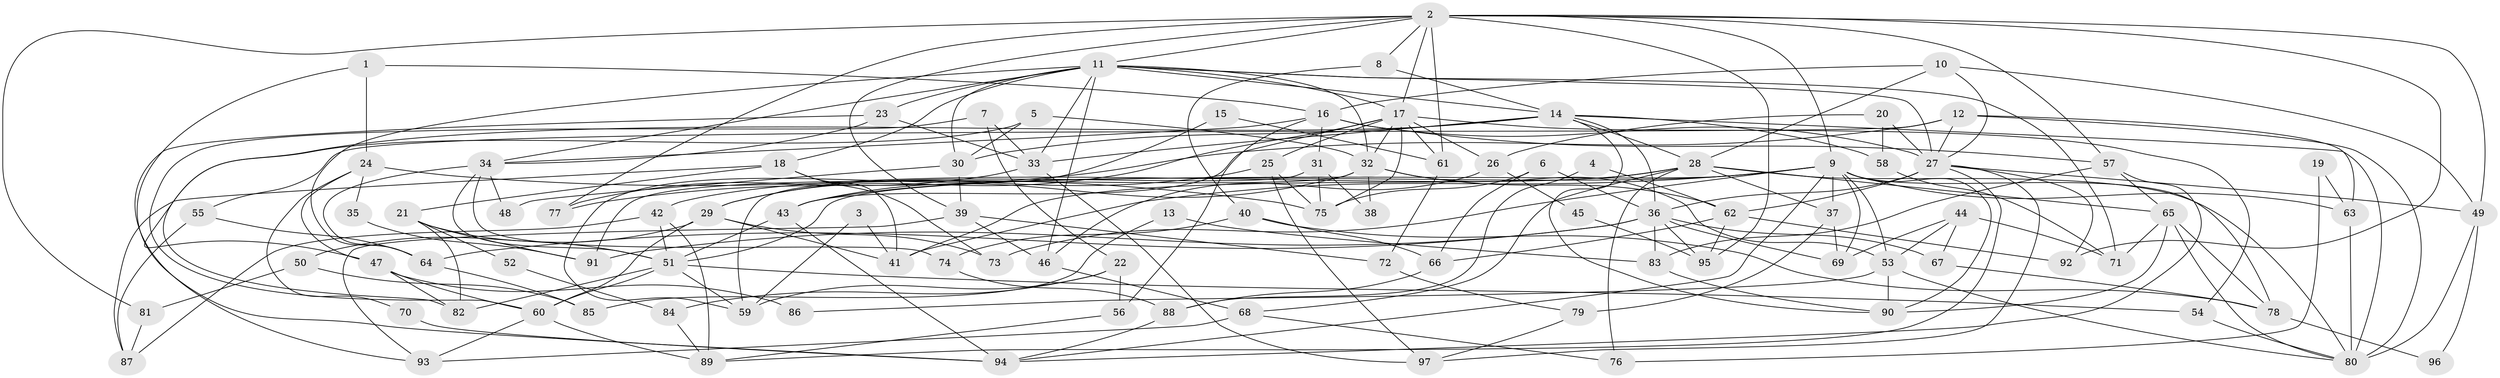 // original degree distribution, {3: 0.2536231884057971, 4: 0.2826086956521739, 2: 0.13043478260869565, 5: 0.21014492753623187, 8: 0.021739130434782608, 6: 0.08695652173913043, 7: 0.014492753623188406}
// Generated by graph-tools (version 1.1) at 2025/51/03/04/25 22:51:17]
// undirected, 97 vertices, 222 edges
graph export_dot {
  node [color=gray90,style=filled];
  1;
  2;
  3;
  4;
  5;
  6;
  7;
  8;
  9;
  10;
  11;
  12;
  13;
  14;
  15;
  16;
  17;
  18;
  19;
  20;
  21;
  22;
  23;
  24;
  25;
  26;
  27;
  28;
  29;
  30;
  31;
  32;
  33;
  34;
  35;
  36;
  37;
  38;
  39;
  40;
  41;
  42;
  43;
  44;
  45;
  46;
  47;
  48;
  49;
  50;
  51;
  52;
  53;
  54;
  55;
  56;
  57;
  58;
  59;
  60;
  61;
  62;
  63;
  64;
  65;
  66;
  67;
  68;
  69;
  70;
  71;
  72;
  73;
  74;
  75;
  76;
  77;
  78;
  79;
  80;
  81;
  82;
  83;
  84;
  85;
  86;
  87;
  88;
  89;
  90;
  91;
  92;
  93;
  94;
  95;
  96;
  97;
  1 -- 16 [weight=1.0];
  1 -- 24 [weight=1.0];
  1 -- 94 [weight=1.0];
  2 -- 8 [weight=1.0];
  2 -- 9 [weight=1.0];
  2 -- 11 [weight=1.0];
  2 -- 17 [weight=1.0];
  2 -- 39 [weight=1.0];
  2 -- 49 [weight=1.0];
  2 -- 57 [weight=1.0];
  2 -- 61 [weight=1.0];
  2 -- 77 [weight=1.0];
  2 -- 81 [weight=1.0];
  2 -- 92 [weight=1.0];
  2 -- 95 [weight=1.0];
  3 -- 41 [weight=1.0];
  3 -- 59 [weight=1.0];
  4 -- 62 [weight=1.0];
  4 -- 88 [weight=1.0];
  5 -- 30 [weight=1.0];
  5 -- 32 [weight=1.0];
  5 -- 47 [weight=1.0];
  6 -- 36 [weight=1.0];
  6 -- 66 [weight=1.0];
  6 -- 75 [weight=1.0];
  7 -- 22 [weight=1.0];
  7 -- 33 [weight=1.0];
  7 -- 60 [weight=1.0];
  8 -- 14 [weight=1.0];
  8 -- 40 [weight=1.0];
  9 -- 37 [weight=1.0];
  9 -- 41 [weight=1.0];
  9 -- 43 [weight=1.0];
  9 -- 51 [weight=1.0];
  9 -- 53 [weight=1.0];
  9 -- 63 [weight=3.0];
  9 -- 69 [weight=2.0];
  9 -- 73 [weight=1.0];
  9 -- 78 [weight=2.0];
  9 -- 90 [weight=1.0];
  9 -- 94 [weight=1.0];
  10 -- 16 [weight=1.0];
  10 -- 27 [weight=1.0];
  10 -- 28 [weight=1.0];
  10 -- 49 [weight=1.0];
  11 -- 14 [weight=1.0];
  11 -- 17 [weight=1.0];
  11 -- 18 [weight=1.0];
  11 -- 23 [weight=2.0];
  11 -- 27 [weight=2.0];
  11 -- 30 [weight=1.0];
  11 -- 32 [weight=1.0];
  11 -- 33 [weight=1.0];
  11 -- 34 [weight=1.0];
  11 -- 46 [weight=1.0];
  11 -- 64 [weight=1.0];
  11 -- 71 [weight=1.0];
  12 -- 27 [weight=1.0];
  12 -- 55 [weight=1.0];
  12 -- 63 [weight=1.0];
  12 -- 77 [weight=1.0];
  12 -- 80 [weight=1.0];
  13 -- 83 [weight=1.0];
  13 -- 85 [weight=1.0];
  14 -- 28 [weight=1.0];
  14 -- 30 [weight=1.0];
  14 -- 33 [weight=1.0];
  14 -- 36 [weight=1.0];
  14 -- 58 [weight=1.0];
  14 -- 80 [weight=1.0];
  14 -- 82 [weight=1.0];
  14 -- 90 [weight=1.0];
  15 -- 59 [weight=1.0];
  15 -- 61 [weight=1.0];
  16 -- 27 [weight=3.0];
  16 -- 31 [weight=1.0];
  16 -- 34 [weight=1.0];
  16 -- 56 [weight=1.0];
  16 -- 57 [weight=1.0];
  17 -- 25 [weight=1.0];
  17 -- 26 [weight=1.0];
  17 -- 29 [weight=2.0];
  17 -- 32 [weight=1.0];
  17 -- 43 [weight=1.0];
  17 -- 54 [weight=1.0];
  17 -- 61 [weight=1.0];
  17 -- 75 [weight=1.0];
  18 -- 21 [weight=1.0];
  18 -- 41 [weight=1.0];
  18 -- 73 [weight=1.0];
  18 -- 87 [weight=1.0];
  19 -- 63 [weight=1.0];
  19 -- 76 [weight=1.0];
  20 -- 26 [weight=1.0];
  20 -- 27 [weight=2.0];
  20 -- 58 [weight=1.0];
  21 -- 51 [weight=1.0];
  21 -- 52 [weight=1.0];
  21 -- 82 [weight=1.0];
  21 -- 91 [weight=1.0];
  22 -- 56 [weight=1.0];
  22 -- 59 [weight=1.0];
  22 -- 84 [weight=1.0];
  23 -- 33 [weight=1.0];
  23 -- 34 [weight=1.0];
  23 -- 93 [weight=1.0];
  24 -- 35 [weight=1.0];
  24 -- 47 [weight=1.0];
  24 -- 70 [weight=1.0];
  24 -- 75 [weight=1.0];
  25 -- 29 [weight=1.0];
  25 -- 75 [weight=1.0];
  25 -- 97 [weight=1.0];
  26 -- 45 [weight=1.0];
  26 -- 46 [weight=1.0];
  27 -- 36 [weight=1.0];
  27 -- 49 [weight=1.0];
  27 -- 62 [weight=1.0];
  27 -- 89 [weight=1.0];
  27 -- 92 [weight=1.0];
  27 -- 97 [weight=1.0];
  28 -- 37 [weight=1.0];
  28 -- 41 [weight=1.0];
  28 -- 42 [weight=1.0];
  28 -- 65 [weight=1.0];
  28 -- 68 [weight=1.0];
  28 -- 76 [weight=1.0];
  28 -- 80 [weight=1.0];
  29 -- 41 [weight=1.0];
  29 -- 50 [weight=1.0];
  29 -- 60 [weight=1.0];
  29 -- 73 [weight=1.0];
  30 -- 39 [weight=1.0];
  30 -- 48 [weight=1.0];
  31 -- 38 [weight=1.0];
  31 -- 59 [weight=1.0];
  31 -- 75 [weight=1.0];
  32 -- 38 [weight=1.0];
  32 -- 43 [weight=1.0];
  32 -- 53 [weight=1.0];
  32 -- 62 [weight=1.0];
  32 -- 91 [weight=1.0];
  33 -- 77 [weight=1.0];
  33 -- 97 [weight=1.0];
  34 -- 48 [weight=1.0];
  34 -- 51 [weight=1.0];
  34 -- 64 [weight=1.0];
  34 -- 74 [weight=1.0];
  35 -- 91 [weight=1.0];
  36 -- 64 [weight=1.0];
  36 -- 67 [weight=1.0];
  36 -- 69 [weight=1.0];
  36 -- 83 [weight=1.0];
  36 -- 91 [weight=1.0];
  36 -- 95 [weight=1.0];
  37 -- 69 [weight=1.0];
  37 -- 79 [weight=1.0];
  39 -- 46 [weight=1.0];
  39 -- 72 [weight=1.0];
  39 -- 93 [weight=1.0];
  40 -- 66 [weight=1.0];
  40 -- 74 [weight=1.0];
  40 -- 78 [weight=1.0];
  42 -- 51 [weight=1.0];
  42 -- 87 [weight=1.0];
  42 -- 89 [weight=1.0];
  43 -- 51 [weight=1.0];
  43 -- 94 [weight=1.0];
  44 -- 53 [weight=1.0];
  44 -- 67 [weight=1.0];
  44 -- 69 [weight=1.0];
  44 -- 71 [weight=1.0];
  45 -- 95 [weight=1.0];
  46 -- 68 [weight=1.0];
  47 -- 60 [weight=1.0];
  47 -- 82 [weight=1.0];
  47 -- 86 [weight=1.0];
  49 -- 80 [weight=1.0];
  49 -- 96 [weight=1.0];
  50 -- 81 [weight=1.0];
  50 -- 85 [weight=1.0];
  51 -- 54 [weight=1.0];
  51 -- 59 [weight=1.0];
  51 -- 60 [weight=2.0];
  51 -- 82 [weight=1.0];
  52 -- 84 [weight=1.0];
  53 -- 80 [weight=1.0];
  53 -- 86 [weight=1.0];
  53 -- 90 [weight=1.0];
  54 -- 80 [weight=1.0];
  55 -- 64 [weight=1.0];
  55 -- 87 [weight=1.0];
  56 -- 89 [weight=1.0];
  57 -- 65 [weight=1.0];
  57 -- 83 [weight=1.0];
  57 -- 94 [weight=1.0];
  58 -- 71 [weight=1.0];
  60 -- 89 [weight=1.0];
  60 -- 93 [weight=1.0];
  61 -- 72 [weight=1.0];
  62 -- 66 [weight=1.0];
  62 -- 92 [weight=1.0];
  62 -- 95 [weight=1.0];
  63 -- 80 [weight=1.0];
  64 -- 85 [weight=1.0];
  65 -- 71 [weight=1.0];
  65 -- 78 [weight=1.0];
  65 -- 80 [weight=1.0];
  65 -- 90 [weight=1.0];
  66 -- 88 [weight=1.0];
  67 -- 78 [weight=1.0];
  68 -- 76 [weight=1.0];
  68 -- 93 [weight=1.0];
  70 -- 94 [weight=1.0];
  72 -- 79 [weight=1.0];
  74 -- 88 [weight=1.0];
  78 -- 96 [weight=1.0];
  79 -- 97 [weight=1.0];
  81 -- 87 [weight=1.0];
  83 -- 90 [weight=1.0];
  84 -- 89 [weight=1.0];
  88 -- 94 [weight=1.0];
}
